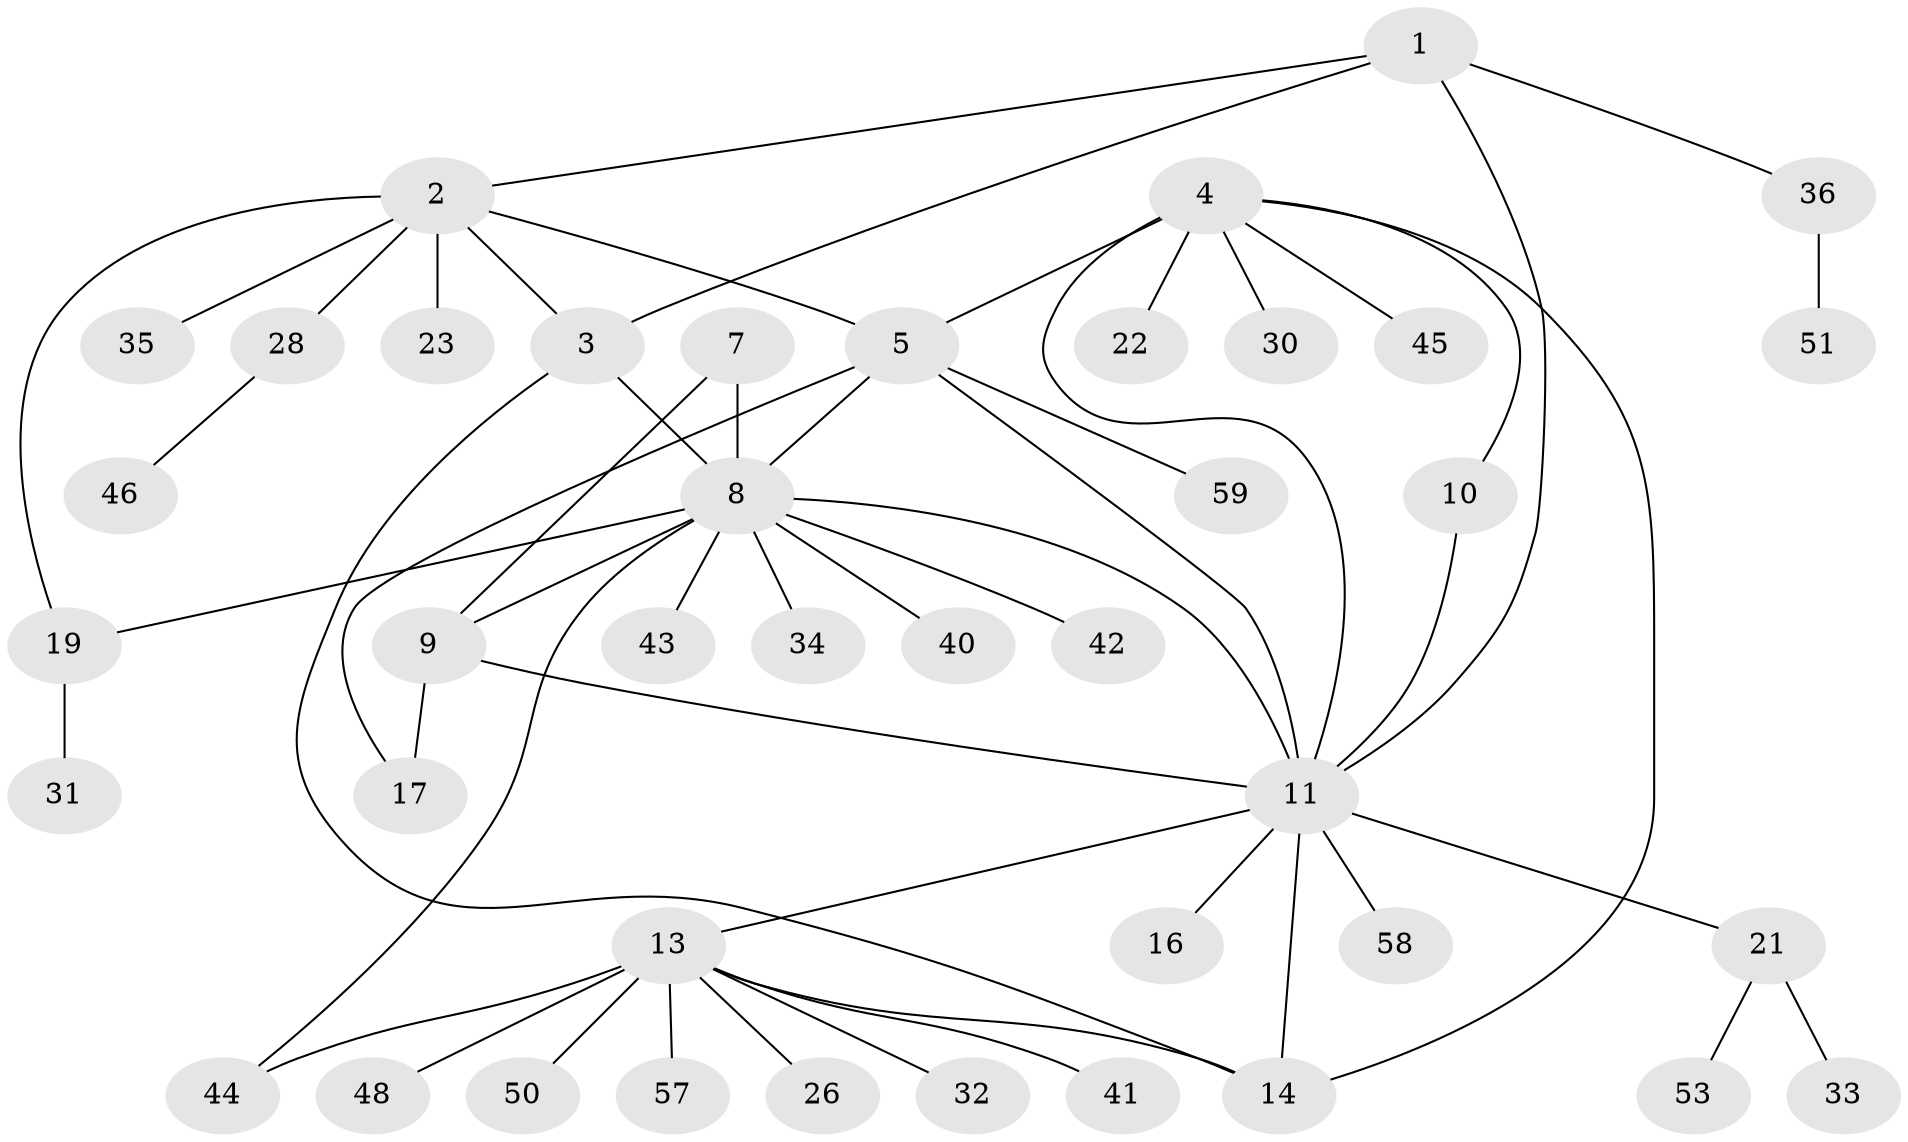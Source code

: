 // Generated by graph-tools (version 1.1) at 2025/24/03/03/25 07:24:18]
// undirected, 41 vertices, 54 edges
graph export_dot {
graph [start="1"]
  node [color=gray90,style=filled];
  1 [super="+60"];
  2 [super="+55"];
  3;
  4 [super="+12"];
  5 [super="+6"];
  7;
  8 [super="+24"];
  9 [super="+18"];
  10 [super="+25"];
  11 [super="+15"];
  13 [super="+38"];
  14 [super="+52"];
  16 [super="+20"];
  17 [super="+27"];
  19 [super="+37"];
  21 [super="+29"];
  22;
  23;
  26;
  28;
  30 [super="+56"];
  31;
  32;
  33 [super="+47"];
  34;
  35;
  36 [super="+39"];
  40 [super="+49"];
  41;
  42 [super="+54"];
  43;
  44;
  45;
  46;
  48;
  50;
  51;
  53;
  57;
  58;
  59;
  1 -- 2;
  1 -- 3;
  1 -- 11;
  1 -- 36;
  2 -- 3;
  2 -- 19;
  2 -- 23;
  2 -- 28;
  2 -- 35;
  2 -- 5;
  3 -- 8;
  3 -- 14;
  4 -- 5 [weight=2];
  4 -- 22;
  4 -- 10;
  4 -- 11;
  4 -- 45;
  4 -- 30;
  4 -- 14;
  5 -- 8;
  5 -- 17;
  5 -- 59;
  5 -- 11;
  7 -- 8;
  7 -- 9;
  8 -- 9;
  8 -- 11;
  8 -- 19;
  8 -- 34;
  8 -- 42;
  8 -- 43;
  8 -- 44;
  8 -- 40;
  9 -- 11;
  9 -- 17;
  10 -- 11;
  11 -- 21;
  11 -- 58;
  11 -- 16;
  11 -- 13;
  11 -- 14;
  13 -- 14;
  13 -- 26;
  13 -- 32;
  13 -- 41;
  13 -- 48;
  13 -- 50;
  13 -- 57;
  13 -- 44;
  19 -- 31;
  21 -- 33;
  21 -- 53;
  28 -- 46;
  36 -- 51;
}

